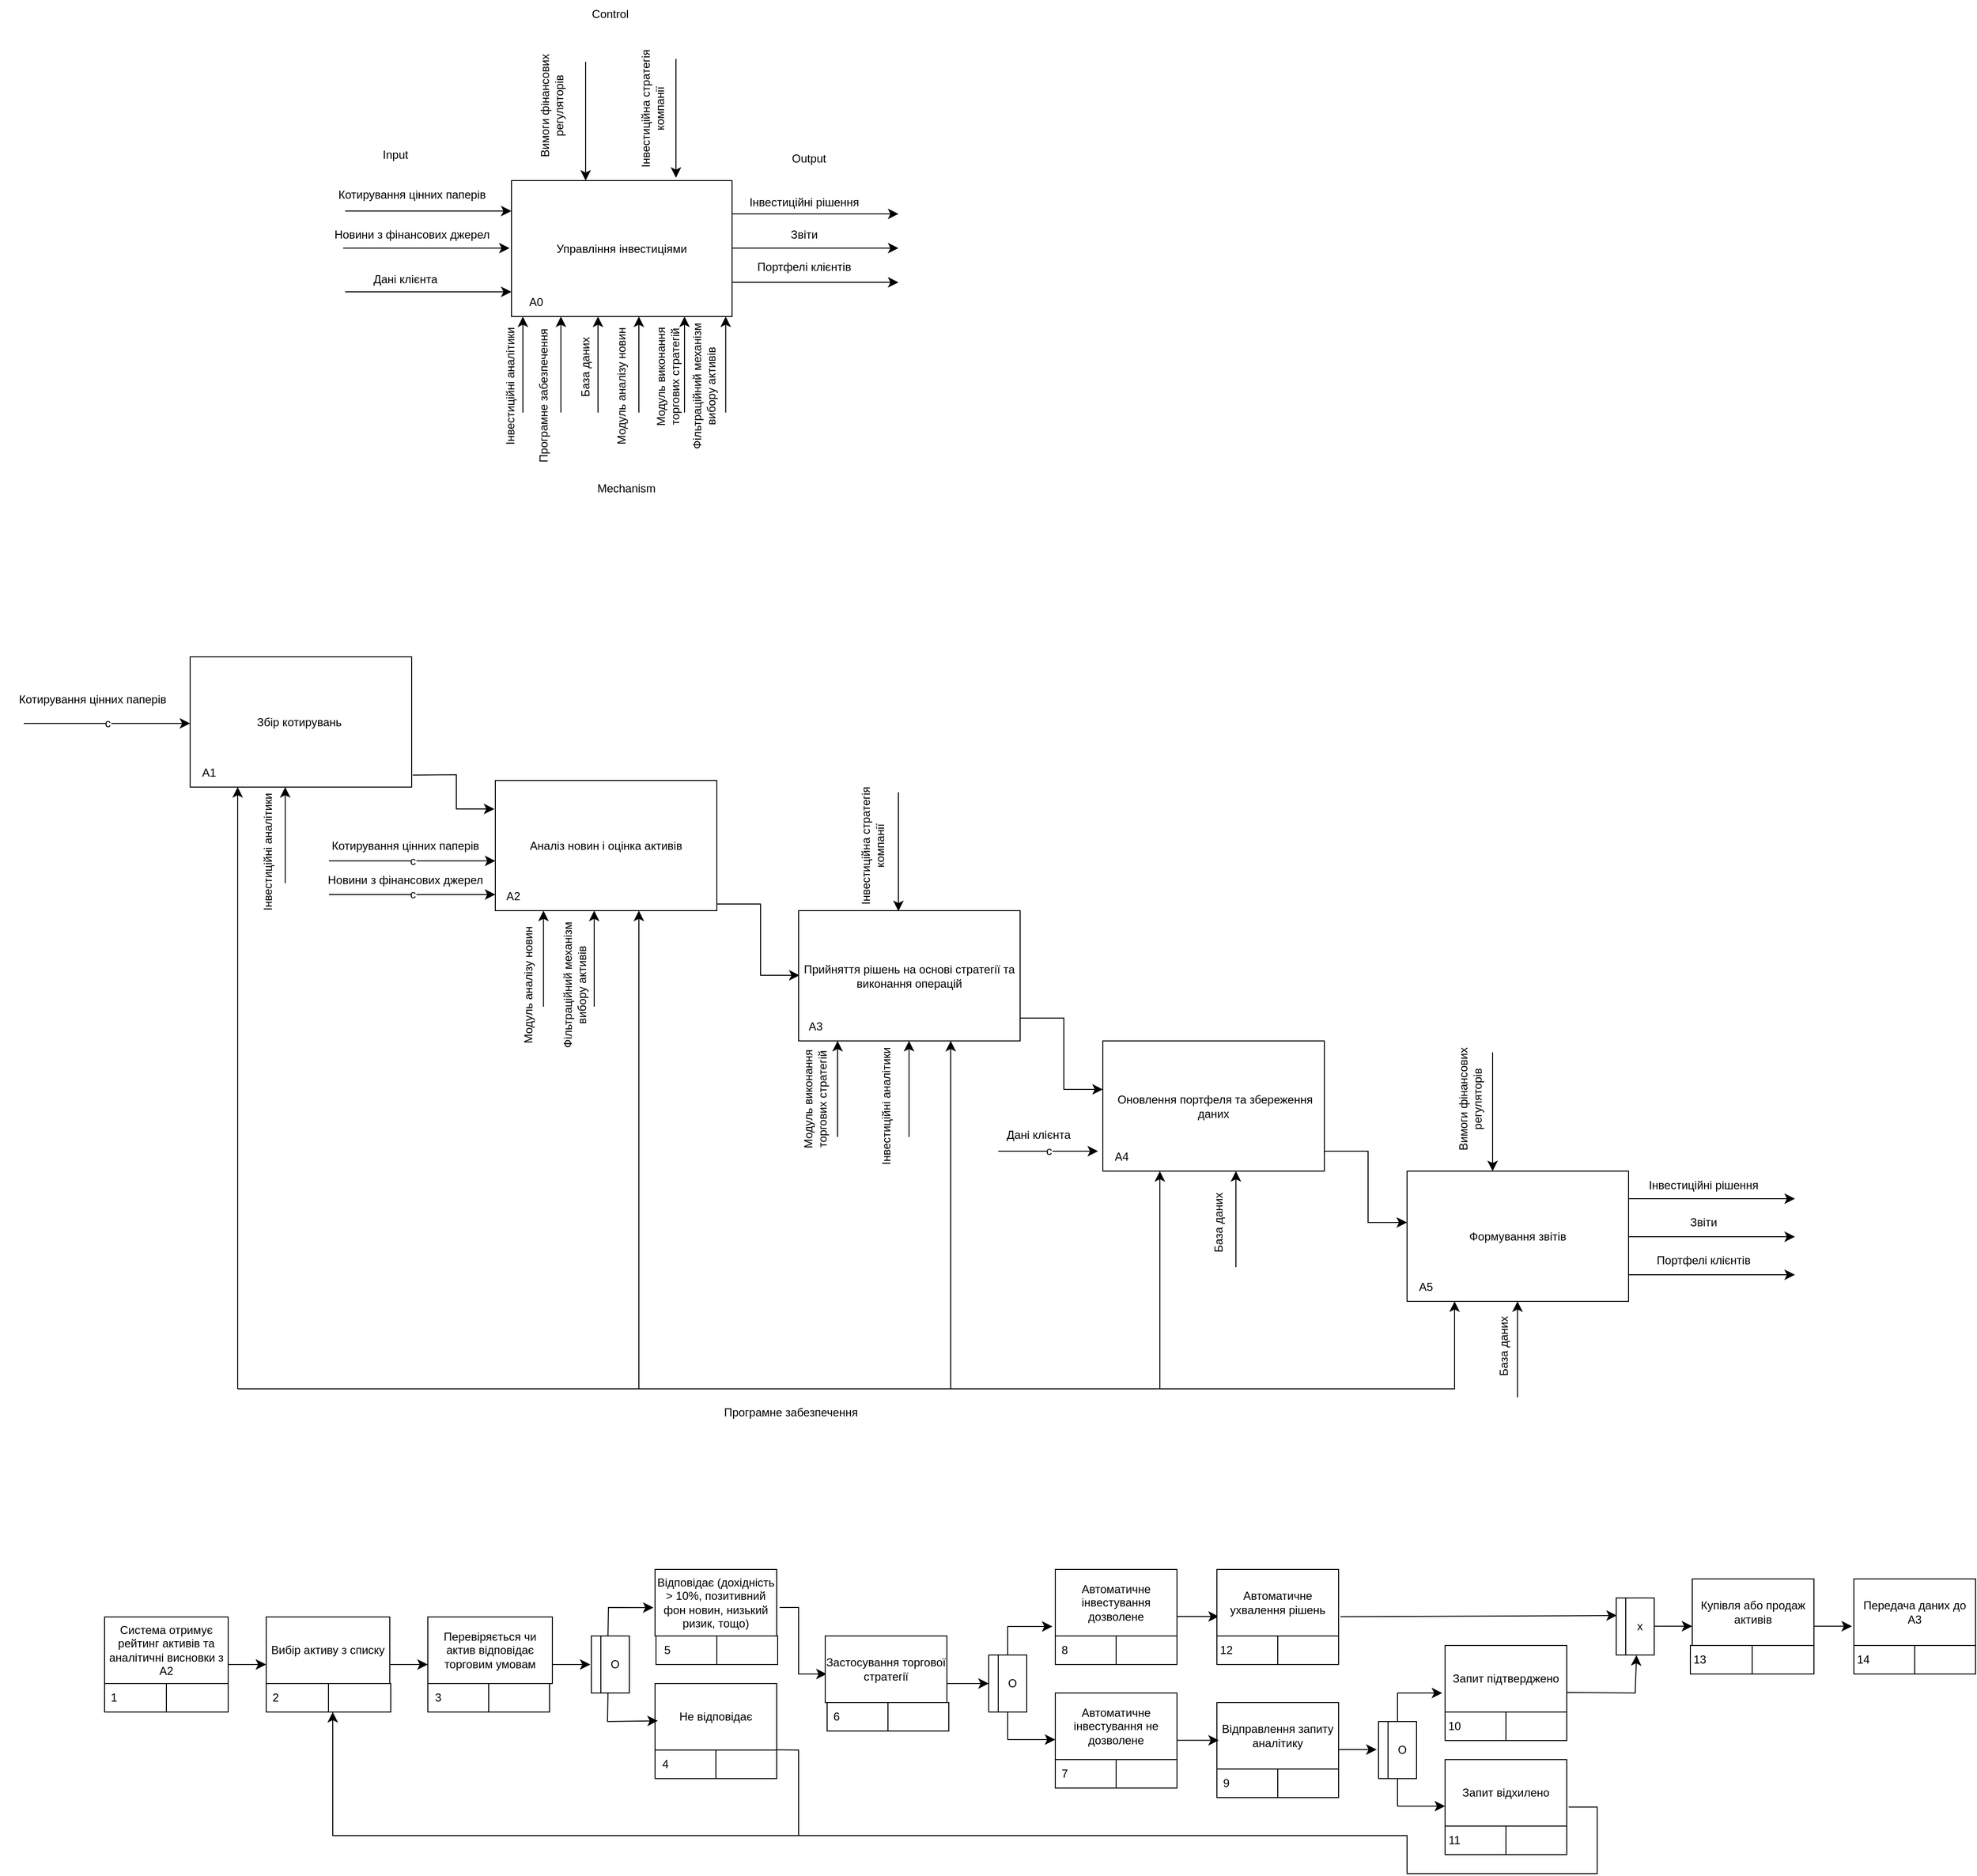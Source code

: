 <mxfile version="26.3.0">
  <diagram name="Страница — 1" id="Ksy6itNjPM5Ci_08OtA7">
    <mxGraphModel dx="3412" dy="2048" grid="1" gridSize="10" guides="1" tooltips="1" connect="1" arrows="1" fold="1" page="0" pageScale="1" pageWidth="827" pageHeight="1169" math="0" shadow="0">
      <root>
        <mxCell id="0" />
        <mxCell id="1" parent="0" />
        <mxCell id="qtvRiWRwrgdOW_P1Fzzj-1" value="Управління інвестиціями" style="rounded=0;whiteSpace=wrap;html=1;" parent="1" vertex="1">
          <mxGeometry x="98" y="49" width="232" height="143" as="geometry" />
        </mxCell>
        <mxCell id="qtvRiWRwrgdOW_P1Fzzj-3" value="" style="endArrow=classic;html=1;rounded=0;fontSize=12;startSize=8;endSize=8;curved=1;entryX=0;entryY=1;entryDx=0;entryDy=0;" parent="1" edge="1">
          <mxGeometry width="50" height="50" relative="1" as="geometry">
            <mxPoint x="-77" y="166" as="sourcePoint" />
            <mxPoint x="98" y="166" as="targetPoint" />
          </mxGeometry>
        </mxCell>
        <mxCell id="qtvRiWRwrgdOW_P1Fzzj-4" value="" style="endArrow=classic;html=1;rounded=0;fontSize=12;startSize=8;endSize=8;curved=1;entryX=0;entryY=1;entryDx=0;entryDy=0;" parent="1" edge="1">
          <mxGeometry width="50" height="50" relative="1" as="geometry">
            <mxPoint x="-77" y="81" as="sourcePoint" />
            <mxPoint x="98" y="81" as="targetPoint" />
          </mxGeometry>
        </mxCell>
        <mxCell id="qtvRiWRwrgdOW_P1Fzzj-5" value="" style="endArrow=classic;html=1;rounded=0;fontSize=12;startSize=8;endSize=8;curved=1;entryX=0;entryY=1;entryDx=0;entryDy=0;" parent="1" edge="1">
          <mxGeometry width="50" height="50" relative="1" as="geometry">
            <mxPoint x="-79" y="120" as="sourcePoint" />
            <mxPoint x="96" y="120" as="targetPoint" />
          </mxGeometry>
        </mxCell>
        <mxCell id="qtvRiWRwrgdOW_P1Fzzj-6" value="" style="endArrow=classic;html=1;rounded=0;fontSize=12;startSize=8;endSize=8;curved=1;entryX=0;entryY=1;entryDx=0;entryDy=0;" parent="1" edge="1">
          <mxGeometry width="50" height="50" relative="1" as="geometry">
            <mxPoint x="330" y="84" as="sourcePoint" />
            <mxPoint x="505" y="84" as="targetPoint" />
          </mxGeometry>
        </mxCell>
        <mxCell id="qtvRiWRwrgdOW_P1Fzzj-7" value="" style="endArrow=classic;html=1;rounded=0;fontSize=12;startSize=8;endSize=8;curved=1;entryX=0;entryY=1;entryDx=0;entryDy=0;" parent="1" edge="1">
          <mxGeometry width="50" height="50" relative="1" as="geometry">
            <mxPoint x="330" y="120" as="sourcePoint" />
            <mxPoint x="505" y="120" as="targetPoint" />
          </mxGeometry>
        </mxCell>
        <mxCell id="qtvRiWRwrgdOW_P1Fzzj-8" value="" style="endArrow=classic;html=1;rounded=0;fontSize=12;startSize=8;endSize=8;curved=1;entryX=0;entryY=1;entryDx=0;entryDy=0;" parent="1" edge="1">
          <mxGeometry width="50" height="50" relative="1" as="geometry">
            <mxPoint x="330" y="156" as="sourcePoint" />
            <mxPoint x="505" y="156" as="targetPoint" />
          </mxGeometry>
        </mxCell>
        <mxCell id="qtvRiWRwrgdOW_P1Fzzj-10" value="" style="endArrow=classic;html=1;rounded=0;fontSize=12;startSize=8;endSize=8;curved=1;entryX=0.5;entryY=0;entryDx=0;entryDy=0;" parent="1" edge="1">
          <mxGeometry width="50" height="50" relative="1" as="geometry">
            <mxPoint x="176" y="-76" as="sourcePoint" />
            <mxPoint x="176" y="49" as="targetPoint" />
          </mxGeometry>
        </mxCell>
        <mxCell id="qtvRiWRwrgdOW_P1Fzzj-11" value="" style="endArrow=classic;html=1;rounded=0;fontSize=12;startSize=8;endSize=8;curved=1;entryX=0.5;entryY=0;entryDx=0;entryDy=0;" parent="1" edge="1">
          <mxGeometry width="50" height="50" relative="1" as="geometry">
            <mxPoint x="271" y="-79" as="sourcePoint" />
            <mxPoint x="271" y="46" as="targetPoint" />
          </mxGeometry>
        </mxCell>
        <mxCell id="qtvRiWRwrgdOW_P1Fzzj-12" value="" style="endArrow=classic;html=1;rounded=0;fontSize=12;startSize=8;endSize=8;curved=1;entryX=0.25;entryY=1;entryDx=0;entryDy=0;" parent="1" edge="1">
          <mxGeometry width="50" height="50" relative="1" as="geometry">
            <mxPoint x="110" y="293" as="sourcePoint" />
            <mxPoint x="110" y="192" as="targetPoint" />
          </mxGeometry>
        </mxCell>
        <mxCell id="qtvRiWRwrgdOW_P1Fzzj-15" value="Control" style="text;html=1;align=center;verticalAlign=middle;whiteSpace=wrap;rounded=0;" parent="1" vertex="1">
          <mxGeometry x="172" y="-141" width="60" height="30" as="geometry" />
        </mxCell>
        <mxCell id="qtvRiWRwrgdOW_P1Fzzj-17" value="Mechanism" style="text;html=1;align=center;verticalAlign=middle;whiteSpace=wrap;rounded=0;" parent="1" vertex="1">
          <mxGeometry x="189" y="358" width="60" height="30" as="geometry" />
        </mxCell>
        <mxCell id="qtvRiWRwrgdOW_P1Fzzj-18" value="Input" style="text;html=1;align=center;verticalAlign=middle;whiteSpace=wrap;rounded=0;" parent="1" vertex="1">
          <mxGeometry x="-54" y="7" width="60" height="30" as="geometry" />
        </mxCell>
        <mxCell id="qtvRiWRwrgdOW_P1Fzzj-19" value="Output" style="text;html=1;align=center;verticalAlign=middle;whiteSpace=wrap;rounded=0;" parent="1" vertex="1">
          <mxGeometry x="381" y="11" width="60" height="30" as="geometry" />
        </mxCell>
        <mxCell id="qtvRiWRwrgdOW_P1Fzzj-20" value="Котирування цінних паперів" style="text;html=1;align=center;verticalAlign=middle;whiteSpace=wrap;rounded=0;" parent="1" vertex="1">
          <mxGeometry x="-104" y="49" width="195" height="30" as="geometry" />
        </mxCell>
        <mxCell id="qtvRiWRwrgdOW_P1Fzzj-22" value="Новини з фінансових джерел" style="text;html=1;align=center;verticalAlign=middle;whiteSpace=wrap;rounded=0;" parent="1" vertex="1">
          <mxGeometry x="-104" y="91" width="195" height="30" as="geometry" />
        </mxCell>
        <mxCell id="qtvRiWRwrgdOW_P1Fzzj-23" value="Дані клієнта" style="text;html=1;align=center;verticalAlign=middle;whiteSpace=wrap;rounded=0;" parent="1" vertex="1">
          <mxGeometry x="-111" y="138" width="195" height="30" as="geometry" />
        </mxCell>
        <mxCell id="qtvRiWRwrgdOW_P1Fzzj-24" value="Інвестиційні рішення" style="text;html=1;align=center;verticalAlign=middle;whiteSpace=wrap;rounded=0;" parent="1" vertex="1">
          <mxGeometry x="314" y="57" width="184" height="30" as="geometry" />
        </mxCell>
        <mxCell id="qtvRiWRwrgdOW_P1Fzzj-25" value="Звіти" style="text;html=1;align=center;verticalAlign=middle;whiteSpace=wrap;rounded=0;" parent="1" vertex="1">
          <mxGeometry x="314" y="91" width="184" height="30" as="geometry" />
        </mxCell>
        <mxCell id="qtvRiWRwrgdOW_P1Fzzj-26" value="Портфелі клієнтів" style="text;html=1;align=center;verticalAlign=middle;whiteSpace=wrap;rounded=0;" parent="1" vertex="1">
          <mxGeometry x="314" y="125" width="184" height="30" as="geometry" />
        </mxCell>
        <mxCell id="qtvRiWRwrgdOW_P1Fzzj-27" value="Вимоги фінансових регуляторів" style="text;html=1;align=center;verticalAlign=middle;whiteSpace=wrap;rounded=0;rotation=-90;" parent="1" vertex="1">
          <mxGeometry x="64" y="-45" width="153" height="30" as="geometry" />
        </mxCell>
        <mxCell id="qtvRiWRwrgdOW_P1Fzzj-28" value="Інвестиційна стратегія компанії" style="text;html=1;align=center;verticalAlign=middle;whiteSpace=wrap;rounded=0;rotation=-90;" parent="1" vertex="1">
          <mxGeometry x="169" y="-42" width="155" height="30" as="geometry" />
        </mxCell>
        <mxCell id="qtvRiWRwrgdOW_P1Fzzj-29" value="Інвестиційні аналітики" style="text;html=1;align=center;verticalAlign=middle;whiteSpace=wrap;rounded=0;rotation=-90;" parent="1" vertex="1">
          <mxGeometry x="5" y="250" width="184" height="30" as="geometry" />
        </mxCell>
        <mxCell id="qtvRiWRwrgdOW_P1Fzzj-30" value="Програмне забезпечення" style="text;html=1;align=center;verticalAlign=middle;whiteSpace=wrap;rounded=0;rotation=-90;" parent="1" vertex="1">
          <mxGeometry x="40" y="260" width="184" height="30" as="geometry" />
        </mxCell>
        <mxCell id="qtvRiWRwrgdOW_P1Fzzj-32" value="База даних" style="text;html=1;align=center;verticalAlign=middle;whiteSpace=wrap;rounded=0;rotation=-90;" parent="1" vertex="1">
          <mxGeometry x="84" y="230" width="184" height="30" as="geometry" />
        </mxCell>
        <mxCell id="qtvRiWRwrgdOW_P1Fzzj-33" value="А0" style="text;html=1;align=center;verticalAlign=middle;whiteSpace=wrap;rounded=0;" parent="1" vertex="1">
          <mxGeometry x="94" y="162" width="60" height="30" as="geometry" />
        </mxCell>
        <mxCell id="qtvRiWRwrgdOW_P1Fzzj-34" value="Збір котирувань&amp;nbsp;" style="rounded=0;whiteSpace=wrap;html=1;" parent="1" vertex="1">
          <mxGeometry x="-240" y="550" width="233" height="137" as="geometry" />
        </mxCell>
        <mxCell id="rgsiSxx9pNVqM9AClZs8-1" value="" style="endArrow=classic;html=1;rounded=0;fontSize=12;startSize=8;endSize=8;curved=1;entryX=0.25;entryY=1;entryDx=0;entryDy=0;" edge="1" parent="1">
          <mxGeometry width="50" height="50" relative="1" as="geometry">
            <mxPoint x="150" y="293" as="sourcePoint" />
            <mxPoint x="150" y="192" as="targetPoint" />
          </mxGeometry>
        </mxCell>
        <mxCell id="rgsiSxx9pNVqM9AClZs8-2" value="" style="endArrow=classic;html=1;rounded=0;fontSize=12;startSize=8;endSize=8;curved=1;entryX=0.25;entryY=1;entryDx=0;entryDy=0;" edge="1" parent="1">
          <mxGeometry width="50" height="50" relative="1" as="geometry">
            <mxPoint x="189" y="293" as="sourcePoint" />
            <mxPoint x="189" y="192" as="targetPoint" />
          </mxGeometry>
        </mxCell>
        <mxCell id="rgsiSxx9pNVqM9AClZs8-3" value="" style="endArrow=classic;html=1;rounded=0;fontSize=12;startSize=8;endSize=8;curved=1;entryX=0.25;entryY=1;entryDx=0;entryDy=0;" edge="1" parent="1">
          <mxGeometry width="50" height="50" relative="1" as="geometry">
            <mxPoint x="280" y="293" as="sourcePoint" />
            <mxPoint x="280" y="192" as="targetPoint" />
          </mxGeometry>
        </mxCell>
        <mxCell id="rgsiSxx9pNVqM9AClZs8-4" value="" style="endArrow=classic;html=1;rounded=0;fontSize=12;startSize=8;endSize=8;curved=1;entryX=0.25;entryY=1;entryDx=0;entryDy=0;" edge="1" parent="1">
          <mxGeometry width="50" height="50" relative="1" as="geometry">
            <mxPoint x="323.33" y="293" as="sourcePoint" />
            <mxPoint x="323.33" y="192" as="targetPoint" />
          </mxGeometry>
        </mxCell>
        <mxCell id="rgsiSxx9pNVqM9AClZs8-5" value="" style="endArrow=classic;html=1;rounded=0;fontSize=12;startSize=8;endSize=8;curved=1;entryX=0.25;entryY=1;entryDx=0;entryDy=0;" edge="1" parent="1">
          <mxGeometry width="50" height="50" relative="1" as="geometry">
            <mxPoint x="232" y="293" as="sourcePoint" />
            <mxPoint x="232" y="192" as="targetPoint" />
          </mxGeometry>
        </mxCell>
        <mxCell id="rgsiSxx9pNVqM9AClZs8-6" value="Модуль аналізу новин" style="text;html=1;align=center;verticalAlign=middle;whiteSpace=wrap;rounded=0;rotation=-90;" vertex="1" parent="1">
          <mxGeometry x="141" y="250" width="146" height="30" as="geometry" />
        </mxCell>
        <mxCell id="rgsiSxx9pNVqM9AClZs8-7" value="Модуль виконання торгових стратегій" style="text;html=1;align=center;verticalAlign=middle;whiteSpace=wrap;rounded=0;rotation=-90;" vertex="1" parent="1">
          <mxGeometry x="185" y="240" width="155" height="30" as="geometry" />
        </mxCell>
        <mxCell id="rgsiSxx9pNVqM9AClZs8-9" value="Фільтраційний механізм вибору активів" style="text;html=1;align=center;verticalAlign=middle;whiteSpace=wrap;rounded=0;rotation=-90;" vertex="1" parent="1">
          <mxGeometry x="220" y="250" width="161" height="30" as="geometry" />
        </mxCell>
        <mxCell id="rgsiSxx9pNVqM9AClZs8-10" value="Аналіз новин і оцінка активів" style="rounded=0;whiteSpace=wrap;html=1;" vertex="1" parent="1">
          <mxGeometry x="81" y="680" width="233" height="137" as="geometry" />
        </mxCell>
        <mxCell id="rgsiSxx9pNVqM9AClZs8-11" value="Прийняття рішень на основі стратегії та виконання операцій" style="rounded=0;whiteSpace=wrap;html=1;" vertex="1" parent="1">
          <mxGeometry x="400" y="817" width="233" height="137" as="geometry" />
        </mxCell>
        <mxCell id="rgsiSxx9pNVqM9AClZs8-12" value="&amp;nbsp;Оновлення портфеля та збереження даних" style="rounded=0;whiteSpace=wrap;html=1;" vertex="1" parent="1">
          <mxGeometry x="720" y="954" width="233" height="137" as="geometry" />
        </mxCell>
        <mxCell id="rgsiSxx9pNVqM9AClZs8-13" value="Формування звітів" style="rounded=0;whiteSpace=wrap;html=1;" vertex="1" parent="1">
          <mxGeometry x="1040" y="1091" width="233" height="137" as="geometry" />
        </mxCell>
        <mxCell id="rgsiSxx9pNVqM9AClZs8-15" value="" style="endArrow=classic;html=1;rounded=0;fontSize=12;startSize=8;endSize=8;curved=0;exitX=1.005;exitY=0.908;exitDx=0;exitDy=0;exitPerimeter=0;" edge="1" parent="1" source="qtvRiWRwrgdOW_P1Fzzj-34">
          <mxGeometry width="50" height="50" relative="1" as="geometry">
            <mxPoint x="-370" y="850" as="sourcePoint" />
            <mxPoint x="80" y="710" as="targetPoint" />
            <Array as="points">
              <mxPoint x="40" y="674" />
              <mxPoint x="40" y="710" />
            </Array>
          </mxGeometry>
        </mxCell>
        <mxCell id="rgsiSxx9pNVqM9AClZs8-16" value="" style="endArrow=classic;html=1;rounded=0;fontSize=12;startSize=8;endSize=8;curved=0;entryX=0;entryY=0.5;entryDx=0;entryDy=0;exitX=1.005;exitY=0.908;exitDx=0;exitDy=0;exitPerimeter=0;" edge="1" parent="1">
          <mxGeometry width="50" height="50" relative="1" as="geometry">
            <mxPoint x="314" y="810" as="sourcePoint" />
            <mxPoint x="401" y="885" as="targetPoint" />
            <Array as="points">
              <mxPoint x="360" y="810" />
              <mxPoint x="360" y="885" />
            </Array>
          </mxGeometry>
        </mxCell>
        <mxCell id="rgsiSxx9pNVqM9AClZs8-17" value="" style="endArrow=classic;html=1;rounded=0;fontSize=12;startSize=8;endSize=8;curved=0;entryX=0;entryY=0.5;entryDx=0;entryDy=0;exitX=1.005;exitY=0.908;exitDx=0;exitDy=0;exitPerimeter=0;" edge="1" parent="1">
          <mxGeometry width="50" height="50" relative="1" as="geometry">
            <mxPoint x="633" y="930" as="sourcePoint" />
            <mxPoint x="720" y="1005" as="targetPoint" />
            <Array as="points">
              <mxPoint x="679" y="930" />
              <mxPoint x="679" y="1005" />
            </Array>
          </mxGeometry>
        </mxCell>
        <mxCell id="rgsiSxx9pNVqM9AClZs8-18" value="" style="endArrow=classic;html=1;rounded=0;fontSize=12;startSize=8;endSize=8;curved=0;entryX=0;entryY=0.5;entryDx=0;entryDy=0;exitX=1.005;exitY=0.908;exitDx=0;exitDy=0;exitPerimeter=0;" edge="1" parent="1">
          <mxGeometry width="50" height="50" relative="1" as="geometry">
            <mxPoint x="953" y="1070" as="sourcePoint" />
            <mxPoint x="1040" y="1145" as="targetPoint" />
            <Array as="points">
              <mxPoint x="999" y="1070" />
              <mxPoint x="999" y="1145" />
            </Array>
          </mxGeometry>
        </mxCell>
        <mxCell id="rgsiSxx9pNVqM9AClZs8-19" value="с" style="endArrow=classic;html=1;rounded=0;fontSize=12;startSize=8;endSize=8;curved=1;entryX=0;entryY=1;entryDx=0;entryDy=0;" edge="1" parent="1">
          <mxGeometry width="50" height="50" relative="1" as="geometry">
            <mxPoint x="-415" y="620" as="sourcePoint" />
            <mxPoint x="-240" y="620" as="targetPoint" />
          </mxGeometry>
        </mxCell>
        <mxCell id="rgsiSxx9pNVqM9AClZs8-21" value="Котирування цінних паперів" style="text;html=1;align=center;verticalAlign=middle;whiteSpace=wrap;rounded=0;" vertex="1" parent="1">
          <mxGeometry x="-440" y="580" width="195" height="30" as="geometry" />
        </mxCell>
        <mxCell id="rgsiSxx9pNVqM9AClZs8-22" value="" style="endArrow=classic;html=1;rounded=0;fontSize=12;startSize=8;endSize=8;curved=1;entryX=0.25;entryY=1;entryDx=0;entryDy=0;" edge="1" parent="1">
          <mxGeometry width="50" height="50" relative="1" as="geometry">
            <mxPoint x="-190" y="1320" as="sourcePoint" />
            <mxPoint x="-190" y="687" as="targetPoint" />
          </mxGeometry>
        </mxCell>
        <mxCell id="rgsiSxx9pNVqM9AClZs8-23" value="" style="endArrow=classic;html=1;rounded=0;fontSize=12;startSize=8;endSize=8;curved=1;entryX=0.25;entryY=1;entryDx=0;entryDy=0;" edge="1" parent="1">
          <mxGeometry width="50" height="50" relative="1" as="geometry">
            <mxPoint x="-140" y="788" as="sourcePoint" />
            <mxPoint x="-140" y="687" as="targetPoint" />
          </mxGeometry>
        </mxCell>
        <mxCell id="rgsiSxx9pNVqM9AClZs8-25" value="Інвестиційні аналітики" style="text;html=1;align=center;verticalAlign=middle;whiteSpace=wrap;rounded=0;rotation=-90;" vertex="1" parent="1">
          <mxGeometry x="-250" y="740" width="184" height="30" as="geometry" />
        </mxCell>
        <mxCell id="rgsiSxx9pNVqM9AClZs8-26" value="с" style="endArrow=classic;html=1;rounded=0;fontSize=12;startSize=8;endSize=8;curved=1;entryX=0;entryY=1;entryDx=0;entryDy=0;" edge="1" parent="1">
          <mxGeometry width="50" height="50" relative="1" as="geometry">
            <mxPoint x="-94" y="764.67" as="sourcePoint" />
            <mxPoint x="81" y="764.67" as="targetPoint" />
          </mxGeometry>
        </mxCell>
        <mxCell id="rgsiSxx9pNVqM9AClZs8-27" value="с" style="endArrow=classic;html=1;rounded=0;fontSize=12;startSize=8;endSize=8;curved=1;entryX=0;entryY=1;entryDx=0;entryDy=0;" edge="1" parent="1">
          <mxGeometry width="50" height="50" relative="1" as="geometry">
            <mxPoint x="-94" y="800" as="sourcePoint" />
            <mxPoint x="81" y="800" as="targetPoint" />
          </mxGeometry>
        </mxCell>
        <mxCell id="rgsiSxx9pNVqM9AClZs8-28" value="Котирування цінних паперів" style="text;html=1;align=center;verticalAlign=middle;whiteSpace=wrap;rounded=0;" vertex="1" parent="1">
          <mxGeometry x="-111" y="733.5" width="195" height="30" as="geometry" />
        </mxCell>
        <mxCell id="rgsiSxx9pNVqM9AClZs8-29" value="Новини з фінансових джерел" style="text;html=1;align=center;verticalAlign=middle;whiteSpace=wrap;rounded=0;" vertex="1" parent="1">
          <mxGeometry x="-111" y="770" width="195" height="30" as="geometry" />
        </mxCell>
        <mxCell id="rgsiSxx9pNVqM9AClZs8-31" value="" style="endArrow=classic;html=1;rounded=0;fontSize=12;startSize=8;endSize=8;curved=1;entryX=0.25;entryY=1;entryDx=0;entryDy=0;" edge="1" parent="1">
          <mxGeometry width="50" height="50" relative="1" as="geometry">
            <mxPoint x="860" y="1192" as="sourcePoint" />
            <mxPoint x="860" y="1091" as="targetPoint" />
          </mxGeometry>
        </mxCell>
        <mxCell id="rgsiSxx9pNVqM9AClZs8-32" value="" style="endArrow=classic;html=1;rounded=0;fontSize=12;startSize=8;endSize=8;curved=1;entryX=0.25;entryY=1;entryDx=0;entryDy=0;" edge="1" parent="1">
          <mxGeometry width="50" height="50" relative="1" as="geometry">
            <mxPoint x="131.67" y="918" as="sourcePoint" />
            <mxPoint x="131.67" y="817" as="targetPoint" />
          </mxGeometry>
        </mxCell>
        <mxCell id="rgsiSxx9pNVqM9AClZs8-33" value="" style="endArrow=classic;html=1;rounded=0;fontSize=12;startSize=8;endSize=8;curved=1;entryX=0.25;entryY=1;entryDx=0;entryDy=0;" edge="1" parent="1">
          <mxGeometry width="50" height="50" relative="1" as="geometry">
            <mxPoint x="185" y="918" as="sourcePoint" />
            <mxPoint x="185" y="817" as="targetPoint" />
          </mxGeometry>
        </mxCell>
        <mxCell id="rgsiSxx9pNVqM9AClZs8-34" value="Модуль аналізу новин" style="text;html=1;align=center;verticalAlign=middle;whiteSpace=wrap;rounded=0;rotation=-90;" vertex="1" parent="1">
          <mxGeometry x="43" y="880" width="146" height="30" as="geometry" />
        </mxCell>
        <mxCell id="rgsiSxx9pNVqM9AClZs8-35" value="Фільтраційний механізм вибору активів" style="text;html=1;align=center;verticalAlign=middle;whiteSpace=wrap;rounded=0;rotation=-90;" vertex="1" parent="1">
          <mxGeometry x="84" y="880" width="161" height="30" as="geometry" />
        </mxCell>
        <mxCell id="rgsiSxx9pNVqM9AClZs8-36" value="" style="endArrow=classic;html=1;rounded=0;fontSize=12;startSize=8;endSize=8;curved=1;entryX=0.5;entryY=0;entryDx=0;entryDy=0;" edge="1" parent="1">
          <mxGeometry width="50" height="50" relative="1" as="geometry">
            <mxPoint x="505" y="692.5" as="sourcePoint" />
            <mxPoint x="505" y="817.5" as="targetPoint" />
          </mxGeometry>
        </mxCell>
        <mxCell id="rgsiSxx9pNVqM9AClZs8-37" value="Інвестиційна стратегія компанії" style="text;html=1;align=center;verticalAlign=middle;whiteSpace=wrap;rounded=0;rotation=-90;" vertex="1" parent="1">
          <mxGeometry x="400" y="733.5" width="155" height="30" as="geometry" />
        </mxCell>
        <mxCell id="rgsiSxx9pNVqM9AClZs8-38" value="" style="endArrow=classic;html=1;rounded=0;fontSize=12;startSize=8;endSize=8;curved=1;entryX=0.25;entryY=1;entryDx=0;entryDy=0;" edge="1" parent="1">
          <mxGeometry width="50" height="50" relative="1" as="geometry">
            <mxPoint x="441" y="1055" as="sourcePoint" />
            <mxPoint x="441" y="954" as="targetPoint" />
          </mxGeometry>
        </mxCell>
        <mxCell id="rgsiSxx9pNVqM9AClZs8-39" value="" style="endArrow=classic;html=1;rounded=0;fontSize=12;startSize=8;endSize=8;curved=1;entryX=0.25;entryY=1;entryDx=0;entryDy=0;" edge="1" parent="1">
          <mxGeometry width="50" height="50" relative="1" as="geometry">
            <mxPoint x="516.17" y="1055" as="sourcePoint" />
            <mxPoint x="516.17" y="954" as="targetPoint" />
          </mxGeometry>
        </mxCell>
        <mxCell id="rgsiSxx9pNVqM9AClZs8-40" value="Модуль виконання торгових стратегій" style="text;html=1;align=center;verticalAlign=middle;whiteSpace=wrap;rounded=0;rotation=-90;" vertex="1" parent="1">
          <mxGeometry x="340" y="1000" width="155" height="30" as="geometry" />
        </mxCell>
        <mxCell id="rgsiSxx9pNVqM9AClZs8-41" value="Інвестиційні аналітики" style="text;html=1;align=center;verticalAlign=middle;whiteSpace=wrap;rounded=0;rotation=-90;" vertex="1" parent="1">
          <mxGeometry x="400" y="1007.5" width="184" height="30" as="geometry" />
        </mxCell>
        <mxCell id="rgsiSxx9pNVqM9AClZs8-42" value="" style="endArrow=classic;html=1;rounded=0;fontSize=12;startSize=8;endSize=8;curved=1;entryX=0.25;entryY=1;entryDx=0;entryDy=0;" edge="1" parent="1">
          <mxGeometry width="50" height="50" relative="1" as="geometry">
            <mxPoint x="780" y="1320" as="sourcePoint" />
            <mxPoint x="780" y="1091" as="targetPoint" />
          </mxGeometry>
        </mxCell>
        <mxCell id="rgsiSxx9pNVqM9AClZs8-43" value="" style="endArrow=classic;html=1;rounded=0;fontSize=12;startSize=8;endSize=8;curved=0;entryX=0.25;entryY=1;entryDx=0;entryDy=0;" edge="1" parent="1">
          <mxGeometry width="50" height="50" relative="1" as="geometry">
            <mxPoint x="-190" y="1320" as="sourcePoint" />
            <mxPoint x="1090" y="1228" as="targetPoint" />
            <Array as="points">
              <mxPoint x="1090" y="1320" />
            </Array>
          </mxGeometry>
        </mxCell>
        <mxCell id="rgsiSxx9pNVqM9AClZs8-44" value="" style="endArrow=classic;html=1;rounded=0;fontSize=12;startSize=8;endSize=8;curved=1;entryX=0.25;entryY=1;entryDx=0;entryDy=0;" edge="1" parent="1">
          <mxGeometry width="50" height="50" relative="1" as="geometry">
            <mxPoint x="1156.17" y="1329" as="sourcePoint" />
            <mxPoint x="1156.17" y="1228" as="targetPoint" />
          </mxGeometry>
        </mxCell>
        <mxCell id="rgsiSxx9pNVqM9AClZs8-45" value="" style="endArrow=classic;html=1;rounded=0;fontSize=12;startSize=8;endSize=8;curved=1;entryX=0.5;entryY=0;entryDx=0;entryDy=0;" edge="1" parent="1">
          <mxGeometry width="50" height="50" relative="1" as="geometry">
            <mxPoint x="1130" y="966" as="sourcePoint" />
            <mxPoint x="1130" y="1091" as="targetPoint" />
          </mxGeometry>
        </mxCell>
        <mxCell id="rgsiSxx9pNVqM9AClZs8-47" value="База даних" style="text;html=1;align=center;verticalAlign=middle;whiteSpace=wrap;rounded=0;rotation=-90;" vertex="1" parent="1">
          <mxGeometry x="750" y="1130" width="184" height="30" as="geometry" />
        </mxCell>
        <mxCell id="rgsiSxx9pNVqM9AClZs8-48" value="База даних" style="text;html=1;align=center;verticalAlign=middle;whiteSpace=wrap;rounded=0;rotation=-90;" vertex="1" parent="1">
          <mxGeometry x="1050" y="1260" width="184" height="30" as="geometry" />
        </mxCell>
        <mxCell id="rgsiSxx9pNVqM9AClZs8-49" value="Програмне забезпечення" style="text;html=1;align=center;verticalAlign=middle;whiteSpace=wrap;rounded=0;rotation=0;" vertex="1" parent="1">
          <mxGeometry x="300" y="1330" width="184" height="30" as="geometry" />
        </mxCell>
        <mxCell id="rgsiSxx9pNVqM9AClZs8-50" value="Вимоги фінансових регуляторів" style="text;html=1;align=center;verticalAlign=middle;whiteSpace=wrap;rounded=0;rotation=-90;" vertex="1" parent="1">
          <mxGeometry x="1030" y="1000" width="153" height="30" as="geometry" />
        </mxCell>
        <mxCell id="rgsiSxx9pNVqM9AClZs8-51" value="" style="endArrow=classic;html=1;rounded=0;fontSize=12;startSize=8;endSize=8;curved=1;entryX=0;entryY=1;entryDx=0;entryDy=0;" edge="1" parent="1">
          <mxGeometry width="50" height="50" relative="1" as="geometry">
            <mxPoint x="1273" y="1120" as="sourcePoint" />
            <mxPoint x="1448" y="1120" as="targetPoint" />
          </mxGeometry>
        </mxCell>
        <mxCell id="rgsiSxx9pNVqM9AClZs8-52" value="" style="endArrow=classic;html=1;rounded=0;fontSize=12;startSize=8;endSize=8;curved=1;entryX=0;entryY=1;entryDx=0;entryDy=0;" edge="1" parent="1">
          <mxGeometry width="50" height="50" relative="1" as="geometry">
            <mxPoint x="1273" y="1160" as="sourcePoint" />
            <mxPoint x="1448" y="1160" as="targetPoint" />
          </mxGeometry>
        </mxCell>
        <mxCell id="rgsiSxx9pNVqM9AClZs8-53" value="" style="endArrow=classic;html=1;rounded=0;fontSize=12;startSize=8;endSize=8;curved=1;entryX=0;entryY=1;entryDx=0;entryDy=0;" edge="1" parent="1">
          <mxGeometry width="50" height="50" relative="1" as="geometry">
            <mxPoint x="1273" y="1200" as="sourcePoint" />
            <mxPoint x="1448" y="1200" as="targetPoint" />
          </mxGeometry>
        </mxCell>
        <mxCell id="rgsiSxx9pNVqM9AClZs8-54" value="Інвестиційні рішення" style="text;html=1;align=center;verticalAlign=middle;whiteSpace=wrap;rounded=0;" vertex="1" parent="1">
          <mxGeometry x="1260" y="1091" width="184" height="30" as="geometry" />
        </mxCell>
        <mxCell id="rgsiSxx9pNVqM9AClZs8-56" value="Звіти" style="text;html=1;align=center;verticalAlign=middle;whiteSpace=wrap;rounded=0;" vertex="1" parent="1">
          <mxGeometry x="1260" y="1130" width="184" height="30" as="geometry" />
        </mxCell>
        <mxCell id="rgsiSxx9pNVqM9AClZs8-57" value="Портфелі клієнтів" style="text;html=1;align=center;verticalAlign=middle;whiteSpace=wrap;rounded=0;" vertex="1" parent="1">
          <mxGeometry x="1260" y="1170" width="184" height="30" as="geometry" />
        </mxCell>
        <mxCell id="rgsiSxx9pNVqM9AClZs8-58" value="Дані клієнта" style="text;html=1;align=center;verticalAlign=middle;whiteSpace=wrap;rounded=0;" vertex="1" parent="1">
          <mxGeometry x="555" y="1037.5" width="195" height="30" as="geometry" />
        </mxCell>
        <mxCell id="rgsiSxx9pNVqM9AClZs8-59" value="с" style="endArrow=classic;html=1;rounded=0;fontSize=12;startSize=8;endSize=8;curved=1;entryX=0;entryY=1;entryDx=0;entryDy=0;" edge="1" parent="1">
          <mxGeometry width="50" height="50" relative="1" as="geometry">
            <mxPoint x="610" y="1070" as="sourcePoint" />
            <mxPoint x="715" y="1070" as="targetPoint" />
          </mxGeometry>
        </mxCell>
        <mxCell id="rgsiSxx9pNVqM9AClZs8-60" value="" style="endArrow=classic;html=1;rounded=0;fontSize=12;startSize=8;endSize=8;curved=1;entryX=0.25;entryY=1;entryDx=0;entryDy=0;" edge="1" parent="1">
          <mxGeometry width="50" height="50" relative="1" as="geometry">
            <mxPoint x="232" y="1320" as="sourcePoint" />
            <mxPoint x="232" y="817" as="targetPoint" />
          </mxGeometry>
        </mxCell>
        <mxCell id="rgsiSxx9pNVqM9AClZs8-61" value="" style="endArrow=classic;html=1;rounded=0;fontSize=12;startSize=8;endSize=8;curved=1;entryX=0.25;entryY=1;entryDx=0;entryDy=0;" edge="1" parent="1">
          <mxGeometry width="50" height="50" relative="1" as="geometry">
            <mxPoint x="560" y="1320" as="sourcePoint" />
            <mxPoint x="560" y="954" as="targetPoint" />
          </mxGeometry>
        </mxCell>
        <mxCell id="rgsiSxx9pNVqM9AClZs8-62" value="А1" style="text;html=1;align=center;verticalAlign=middle;whiteSpace=wrap;rounded=0;" vertex="1" parent="1">
          <mxGeometry x="-250" y="657" width="60" height="30" as="geometry" />
        </mxCell>
        <mxCell id="rgsiSxx9pNVqM9AClZs8-63" value="А2" style="text;html=1;align=center;verticalAlign=middle;whiteSpace=wrap;rounded=0;" vertex="1" parent="1">
          <mxGeometry x="70" y="787" width="60" height="30" as="geometry" />
        </mxCell>
        <mxCell id="rgsiSxx9pNVqM9AClZs8-64" value="А3" style="text;html=1;align=center;verticalAlign=middle;whiteSpace=wrap;rounded=0;" vertex="1" parent="1">
          <mxGeometry x="387.5" y="924" width="60" height="30" as="geometry" />
        </mxCell>
        <mxCell id="rgsiSxx9pNVqM9AClZs8-65" value="А4" style="text;html=1;align=center;verticalAlign=middle;whiteSpace=wrap;rounded=0;" vertex="1" parent="1">
          <mxGeometry x="710" y="1061" width="60" height="30" as="geometry" />
        </mxCell>
        <mxCell id="rgsiSxx9pNVqM9AClZs8-66" value="А5" style="text;html=1;align=center;verticalAlign=middle;whiteSpace=wrap;rounded=0;" vertex="1" parent="1">
          <mxGeometry x="1030" y="1198" width="60" height="30" as="geometry" />
        </mxCell>
        <mxCell id="rgsiSxx9pNVqM9AClZs8-86" value="" style="group" vertex="1" connectable="0" parent="1">
          <mxGeometry x="182" y="1580" width="40" height="60" as="geometry" />
        </mxCell>
        <mxCell id="rgsiSxx9pNVqM9AClZs8-83" value="О" style="rounded=0;whiteSpace=wrap;html=1;" vertex="1" parent="rgsiSxx9pNVqM9AClZs8-86">
          <mxGeometry x="10" width="30" height="60" as="geometry" />
        </mxCell>
        <mxCell id="rgsiSxx9pNVqM9AClZs8-85" value="" style="rounded=0;whiteSpace=wrap;html=1;" vertex="1" parent="rgsiSxx9pNVqM9AClZs8-86">
          <mxGeometry width="10" height="60" as="geometry" />
        </mxCell>
        <mxCell id="rgsiSxx9pNVqM9AClZs8-103" value="" style="group" vertex="1" connectable="0" parent="1">
          <mxGeometry x="249" y="1630" width="128" height="100" as="geometry" />
        </mxCell>
        <mxCell id="rgsiSxx9pNVqM9AClZs8-73" value="Не відповідає" style="rounded=0;whiteSpace=wrap;html=1;" vertex="1" parent="rgsiSxx9pNVqM9AClZs8-103">
          <mxGeometry width="128" height="70" as="geometry" />
        </mxCell>
        <mxCell id="rgsiSxx9pNVqM9AClZs8-94" value="" style="group" vertex="1" connectable="0" parent="rgsiSxx9pNVqM9AClZs8-103">
          <mxGeometry y="70" width="128" height="30" as="geometry" />
        </mxCell>
        <mxCell id="rgsiSxx9pNVqM9AClZs8-95" value="" style="rounded=0;whiteSpace=wrap;html=1;" vertex="1" parent="rgsiSxx9pNVqM9AClZs8-94">
          <mxGeometry width="128" height="30" as="geometry" />
        </mxCell>
        <mxCell id="rgsiSxx9pNVqM9AClZs8-96" value="" style="endArrow=none;html=1;rounded=0;fontSize=12;startSize=8;endSize=8;curved=1;exitX=0.5;exitY=1;exitDx=0;exitDy=0;" edge="1" parent="rgsiSxx9pNVqM9AClZs8-94" source="rgsiSxx9pNVqM9AClZs8-95">
          <mxGeometry width="50" height="50" relative="1" as="geometry">
            <mxPoint x="17.067" y="50" as="sourcePoint" />
            <mxPoint x="64" as="targetPoint" />
            <Array as="points">
              <mxPoint x="64" y="20" />
            </Array>
          </mxGeometry>
        </mxCell>
        <mxCell id="rgsiSxx9pNVqM9AClZs8-179" value="4" style="text;html=1;align=center;verticalAlign=middle;whiteSpace=wrap;rounded=0;" vertex="1" parent="rgsiSxx9pNVqM9AClZs8-94">
          <mxGeometry x="-19" width="60" height="30" as="geometry" />
        </mxCell>
        <mxCell id="rgsiSxx9pNVqM9AClZs8-123" value="" style="group" vertex="1" connectable="0" parent="1">
          <mxGeometry x="600" y="1600" width="40" height="60" as="geometry" />
        </mxCell>
        <mxCell id="rgsiSxx9pNVqM9AClZs8-124" value="О" style="rounded=0;whiteSpace=wrap;html=1;" vertex="1" parent="rgsiSxx9pNVqM9AClZs8-123">
          <mxGeometry x="10" width="30" height="60" as="geometry" />
        </mxCell>
        <mxCell id="rgsiSxx9pNVqM9AClZs8-125" value="" style="rounded=0;whiteSpace=wrap;html=1;" vertex="1" parent="rgsiSxx9pNVqM9AClZs8-123">
          <mxGeometry width="10" height="60" as="geometry" />
        </mxCell>
        <mxCell id="rgsiSxx9pNVqM9AClZs8-127" value="" style="group" vertex="1" connectable="0" parent="1">
          <mxGeometry x="670" y="1640" width="128" height="100" as="geometry" />
        </mxCell>
        <mxCell id="rgsiSxx9pNVqM9AClZs8-76" value="Автоматичне інвестування не дозволене" style="rounded=0;whiteSpace=wrap;html=1;" vertex="1" parent="rgsiSxx9pNVqM9AClZs8-127">
          <mxGeometry width="128" height="70" as="geometry" />
        </mxCell>
        <mxCell id="rgsiSxx9pNVqM9AClZs8-117" value="" style="group" vertex="1" connectable="0" parent="rgsiSxx9pNVqM9AClZs8-127">
          <mxGeometry y="70" width="128" height="30" as="geometry" />
        </mxCell>
        <mxCell id="rgsiSxx9pNVqM9AClZs8-118" value="" style="rounded=0;whiteSpace=wrap;html=1;" vertex="1" parent="rgsiSxx9pNVqM9AClZs8-117">
          <mxGeometry width="128" height="30" as="geometry" />
        </mxCell>
        <mxCell id="rgsiSxx9pNVqM9AClZs8-119" value="" style="endArrow=none;html=1;rounded=0;fontSize=12;startSize=8;endSize=8;curved=1;exitX=0.5;exitY=1;exitDx=0;exitDy=0;" edge="1" parent="rgsiSxx9pNVqM9AClZs8-117" source="rgsiSxx9pNVqM9AClZs8-118">
          <mxGeometry width="50" height="50" relative="1" as="geometry">
            <mxPoint x="17.067" y="50" as="sourcePoint" />
            <mxPoint x="64" as="targetPoint" />
            <Array as="points">
              <mxPoint x="64" y="20" />
            </Array>
          </mxGeometry>
        </mxCell>
        <mxCell id="rgsiSxx9pNVqM9AClZs8-188" value="7" style="text;html=1;align=center;verticalAlign=middle;whiteSpace=wrap;rounded=0;" vertex="1" parent="rgsiSxx9pNVqM9AClZs8-117">
          <mxGeometry x="-20" width="60" height="30" as="geometry" />
        </mxCell>
        <mxCell id="rgsiSxx9pNVqM9AClZs8-132" value="" style="group" vertex="1" connectable="0" parent="1">
          <mxGeometry x="840" y="1650" width="128" height="100" as="geometry" />
        </mxCell>
        <mxCell id="rgsiSxx9pNVqM9AClZs8-78" value="Відправлення запиту аналітику" style="rounded=0;whiteSpace=wrap;html=1;" vertex="1" parent="rgsiSxx9pNVqM9AClZs8-132">
          <mxGeometry width="128" height="70" as="geometry" />
        </mxCell>
        <mxCell id="rgsiSxx9pNVqM9AClZs8-110" value="" style="group" vertex="1" connectable="0" parent="rgsiSxx9pNVqM9AClZs8-132">
          <mxGeometry y="70" width="128" height="30" as="geometry" />
        </mxCell>
        <mxCell id="rgsiSxx9pNVqM9AClZs8-111" value="" style="rounded=0;whiteSpace=wrap;html=1;" vertex="1" parent="rgsiSxx9pNVqM9AClZs8-110">
          <mxGeometry width="128" height="30" as="geometry" />
        </mxCell>
        <mxCell id="rgsiSxx9pNVqM9AClZs8-112" value="" style="endArrow=none;html=1;rounded=0;fontSize=12;startSize=8;endSize=8;curved=1;exitX=0.5;exitY=1;exitDx=0;exitDy=0;" edge="1" parent="rgsiSxx9pNVqM9AClZs8-110" source="rgsiSxx9pNVqM9AClZs8-111">
          <mxGeometry width="50" height="50" relative="1" as="geometry">
            <mxPoint x="17.067" y="50" as="sourcePoint" />
            <mxPoint x="64" as="targetPoint" />
            <Array as="points">
              <mxPoint x="64" y="20" />
            </Array>
          </mxGeometry>
        </mxCell>
        <mxCell id="rgsiSxx9pNVqM9AClZs8-186" value="9" style="text;html=1;align=center;verticalAlign=middle;whiteSpace=wrap;rounded=0;" vertex="1" parent="rgsiSxx9pNVqM9AClZs8-110">
          <mxGeometry x="-20" width="60" height="30" as="geometry" />
        </mxCell>
        <mxCell id="rgsiSxx9pNVqM9AClZs8-143" value="" style="group" vertex="1" connectable="0" parent="1">
          <mxGeometry x="1010" y="1670" width="40" height="60" as="geometry" />
        </mxCell>
        <mxCell id="rgsiSxx9pNVqM9AClZs8-144" value="О" style="rounded=0;whiteSpace=wrap;html=1;" vertex="1" parent="rgsiSxx9pNVqM9AClZs8-143">
          <mxGeometry x="10" width="30" height="60" as="geometry" />
        </mxCell>
        <mxCell id="rgsiSxx9pNVqM9AClZs8-145" value="" style="rounded=0;whiteSpace=wrap;html=1;" vertex="1" parent="rgsiSxx9pNVqM9AClZs8-143">
          <mxGeometry width="10" height="60" as="geometry" />
        </mxCell>
        <mxCell id="rgsiSxx9pNVqM9AClZs8-147" value="" style="group" vertex="1" connectable="0" parent="1">
          <mxGeometry x="1080" y="1590" width="128" height="100" as="geometry" />
        </mxCell>
        <mxCell id="rgsiSxx9pNVqM9AClZs8-79" value="Запит підтверджено" style="rounded=0;whiteSpace=wrap;html=1;" vertex="1" parent="rgsiSxx9pNVqM9AClZs8-147">
          <mxGeometry width="128" height="70" as="geometry" />
        </mxCell>
        <mxCell id="rgsiSxx9pNVqM9AClZs8-139" value="" style="group" vertex="1" connectable="0" parent="rgsiSxx9pNVqM9AClZs8-147">
          <mxGeometry y="70" width="128" height="30" as="geometry" />
        </mxCell>
        <mxCell id="rgsiSxx9pNVqM9AClZs8-140" value="" style="rounded=0;whiteSpace=wrap;html=1;" vertex="1" parent="rgsiSxx9pNVqM9AClZs8-139">
          <mxGeometry width="128" height="30" as="geometry" />
        </mxCell>
        <mxCell id="rgsiSxx9pNVqM9AClZs8-141" value="" style="endArrow=none;html=1;rounded=0;fontSize=12;startSize=8;endSize=8;curved=1;exitX=0.5;exitY=1;exitDx=0;exitDy=0;" edge="1" parent="rgsiSxx9pNVqM9AClZs8-139" source="rgsiSxx9pNVqM9AClZs8-140">
          <mxGeometry width="50" height="50" relative="1" as="geometry">
            <mxPoint x="17.067" y="50" as="sourcePoint" />
            <mxPoint x="64" as="targetPoint" />
            <Array as="points">
              <mxPoint x="64" y="20" />
            </Array>
          </mxGeometry>
        </mxCell>
        <mxCell id="rgsiSxx9pNVqM9AClZs8-192" value="10" style="text;html=1;align=center;verticalAlign=middle;whiteSpace=wrap;rounded=0;" vertex="1" parent="rgsiSxx9pNVqM9AClZs8-139">
          <mxGeometry x="-20" width="60" height="30" as="geometry" />
        </mxCell>
        <mxCell id="rgsiSxx9pNVqM9AClZs8-148" value="" style="group" vertex="1" connectable="0" parent="1">
          <mxGeometry x="1080" y="1710" width="128" height="100" as="geometry" />
        </mxCell>
        <mxCell id="rgsiSxx9pNVqM9AClZs8-80" value="Запит відхилено" style="rounded=0;whiteSpace=wrap;html=1;" vertex="1" parent="rgsiSxx9pNVqM9AClZs8-148">
          <mxGeometry width="128" height="70" as="geometry" />
        </mxCell>
        <mxCell id="rgsiSxx9pNVqM9AClZs8-136" value="" style="group" vertex="1" connectable="0" parent="rgsiSxx9pNVqM9AClZs8-148">
          <mxGeometry y="70" width="128" height="30" as="geometry" />
        </mxCell>
        <mxCell id="rgsiSxx9pNVqM9AClZs8-137" value="" style="rounded=0;whiteSpace=wrap;html=1;" vertex="1" parent="rgsiSxx9pNVqM9AClZs8-136">
          <mxGeometry width="128" height="30" as="geometry" />
        </mxCell>
        <mxCell id="rgsiSxx9pNVqM9AClZs8-138" value="" style="endArrow=none;html=1;rounded=0;fontSize=12;startSize=8;endSize=8;curved=1;exitX=0.5;exitY=1;exitDx=0;exitDy=0;" edge="1" parent="rgsiSxx9pNVqM9AClZs8-136" source="rgsiSxx9pNVqM9AClZs8-137">
          <mxGeometry width="50" height="50" relative="1" as="geometry">
            <mxPoint x="17.067" y="50" as="sourcePoint" />
            <mxPoint x="64" as="targetPoint" />
            <Array as="points">
              <mxPoint x="64" y="20" />
            </Array>
          </mxGeometry>
        </mxCell>
        <mxCell id="rgsiSxx9pNVqM9AClZs8-191" value="11" style="text;html=1;align=center;verticalAlign=middle;whiteSpace=wrap;rounded=0;" vertex="1" parent="rgsiSxx9pNVqM9AClZs8-136">
          <mxGeometry x="-20" width="60" height="30" as="geometry" />
        </mxCell>
        <mxCell id="rgsiSxx9pNVqM9AClZs8-150" value="" style="group" vertex="1" connectable="0" parent="1">
          <mxGeometry x="1260" y="1540" width="40" height="60" as="geometry" />
        </mxCell>
        <mxCell id="rgsiSxx9pNVqM9AClZs8-151" value="х" style="rounded=0;whiteSpace=wrap;html=1;" vertex="1" parent="rgsiSxx9pNVqM9AClZs8-150">
          <mxGeometry x="10" width="30" height="60" as="geometry" />
        </mxCell>
        <mxCell id="rgsiSxx9pNVqM9AClZs8-152" value="" style="rounded=0;whiteSpace=wrap;html=1;" vertex="1" parent="rgsiSxx9pNVqM9AClZs8-150">
          <mxGeometry width="10" height="60" as="geometry" />
        </mxCell>
        <mxCell id="rgsiSxx9pNVqM9AClZs8-153" value="" style="endArrow=classic;html=1;rounded=0;fontSize=12;startSize=8;endSize=8;curved=1;" edge="1" parent="1">
          <mxGeometry width="50" height="50" relative="1" as="geometry">
            <mxPoint x="-30" y="1610" as="sourcePoint" />
            <mxPoint x="10" y="1610" as="targetPoint" />
          </mxGeometry>
        </mxCell>
        <mxCell id="rgsiSxx9pNVqM9AClZs8-154" value="" style="endArrow=classic;html=1;rounded=0;fontSize=12;startSize=8;endSize=8;curved=1;" edge="1" parent="1">
          <mxGeometry width="50" height="50" relative="1" as="geometry">
            <mxPoint x="141" y="1610" as="sourcePoint" />
            <mxPoint x="181" y="1610" as="targetPoint" />
          </mxGeometry>
        </mxCell>
        <mxCell id="rgsiSxx9pNVqM9AClZs8-155" value="" style="endArrow=classic;html=1;rounded=0;fontSize=12;startSize=8;endSize=8;curved=0;exitX=0.25;exitY=0;exitDx=0;exitDy=0;entryX=-0.013;entryY=0.574;entryDx=0;entryDy=0;entryPerimeter=0;" edge="1" parent="1" source="rgsiSxx9pNVqM9AClZs8-83" target="rgsiSxx9pNVqM9AClZs8-72">
          <mxGeometry width="50" height="50" relative="1" as="geometry">
            <mxPoint x="199" y="1540" as="sourcePoint" />
            <mxPoint x="239" y="1540" as="targetPoint" />
            <Array as="points">
              <mxPoint x="200" y="1550" />
            </Array>
          </mxGeometry>
        </mxCell>
        <mxCell id="rgsiSxx9pNVqM9AClZs8-156" value="" style="endArrow=classic;html=1;rounded=0;fontSize=12;startSize=8;endSize=8;curved=0;exitX=0.25;exitY=1;exitDx=0;exitDy=0;entryX=0.023;entryY=0.56;entryDx=0;entryDy=0;entryPerimeter=0;" edge="1" parent="1" source="rgsiSxx9pNVqM9AClZs8-83" target="rgsiSxx9pNVqM9AClZs8-73">
          <mxGeometry width="50" height="50" relative="1" as="geometry">
            <mxPoint x="199" y="1700" as="sourcePoint" />
            <mxPoint x="239" y="1670" as="targetPoint" />
            <Array as="points">
              <mxPoint x="199" y="1670" />
            </Array>
          </mxGeometry>
        </mxCell>
        <mxCell id="rgsiSxx9pNVqM9AClZs8-157" value="" style="endArrow=classic;html=1;rounded=0;fontSize=12;startSize=8;endSize=8;curved=0;entryX=-0.013;entryY=0.574;entryDx=0;entryDy=0;entryPerimeter=0;" edge="1" parent="1">
          <mxGeometry width="50" height="50" relative="1" as="geometry">
            <mxPoint x="380" y="1550" as="sourcePoint" />
            <mxPoint x="429.5" y="1620" as="targetPoint" />
            <Array as="points">
              <mxPoint x="400" y="1550" />
              <mxPoint x="400" y="1620" />
            </Array>
          </mxGeometry>
        </mxCell>
        <mxCell id="rgsiSxx9pNVqM9AClZs8-158" value="" style="endArrow=classic;html=1;rounded=0;fontSize=12;startSize=8;endSize=8;curved=1;" edge="1" parent="1">
          <mxGeometry width="50" height="50" relative="1" as="geometry">
            <mxPoint x="556" y="1630" as="sourcePoint" />
            <mxPoint x="600" y="1630" as="targetPoint" />
          </mxGeometry>
        </mxCell>
        <mxCell id="rgsiSxx9pNVqM9AClZs8-159" value="" style="endArrow=classic;html=1;rounded=0;fontSize=12;startSize=8;endSize=8;curved=0;exitX=0.25;exitY=0;exitDx=0;exitDy=0;entryX=-0.013;entryY=0.574;entryDx=0;entryDy=0;entryPerimeter=0;" edge="1" parent="1">
          <mxGeometry width="50" height="50" relative="1" as="geometry">
            <mxPoint x="620" y="1600" as="sourcePoint" />
            <mxPoint x="667" y="1570" as="targetPoint" />
            <Array as="points">
              <mxPoint x="620" y="1570" />
            </Array>
          </mxGeometry>
        </mxCell>
        <mxCell id="rgsiSxx9pNVqM9AClZs8-160" value="" style="endArrow=classic;html=1;rounded=0;fontSize=12;startSize=8;endSize=8;curved=0;entryX=0.023;entryY=0.56;entryDx=0;entryDy=0;entryPerimeter=0;" edge="1" parent="1">
          <mxGeometry width="50" height="50" relative="1" as="geometry">
            <mxPoint x="620" y="1660" as="sourcePoint" />
            <mxPoint x="670" y="1689" as="targetPoint" />
            <Array as="points">
              <mxPoint x="620" y="1689" />
            </Array>
          </mxGeometry>
        </mxCell>
        <mxCell id="rgsiSxx9pNVqM9AClZs8-161" value="" style="endArrow=classic;html=1;rounded=0;fontSize=12;startSize=8;endSize=8;curved=1;" edge="1" parent="1">
          <mxGeometry width="50" height="50" relative="1" as="geometry">
            <mxPoint x="798" y="1559.5" as="sourcePoint" />
            <mxPoint x="842" y="1559.5" as="targetPoint" />
          </mxGeometry>
        </mxCell>
        <mxCell id="rgsiSxx9pNVqM9AClZs8-162" value="" style="endArrow=classic;html=1;rounded=0;fontSize=12;startSize=8;endSize=8;curved=1;" edge="1" parent="1">
          <mxGeometry width="50" height="50" relative="1" as="geometry">
            <mxPoint x="798" y="1689.75" as="sourcePoint" />
            <mxPoint x="842" y="1689.75" as="targetPoint" />
          </mxGeometry>
        </mxCell>
        <mxCell id="rgsiSxx9pNVqM9AClZs8-164" value="" style="endArrow=classic;html=1;rounded=0;fontSize=12;startSize=8;endSize=8;curved=1;" edge="1" parent="1">
          <mxGeometry width="50" height="50" relative="1" as="geometry">
            <mxPoint x="968" y="1699.5" as="sourcePoint" />
            <mxPoint x="1008" y="1699.5" as="targetPoint" />
          </mxGeometry>
        </mxCell>
        <mxCell id="rgsiSxx9pNVqM9AClZs8-165" value="" style="endArrow=classic;html=1;rounded=0;fontSize=12;startSize=8;endSize=8;curved=0;exitX=0.25;exitY=0;exitDx=0;exitDy=0;entryX=-0.013;entryY=0.574;entryDx=0;entryDy=0;entryPerimeter=0;" edge="1" parent="1">
          <mxGeometry width="50" height="50" relative="1" as="geometry">
            <mxPoint x="1030" y="1670" as="sourcePoint" />
            <mxPoint x="1077" y="1640" as="targetPoint" />
            <Array as="points">
              <mxPoint x="1030" y="1640" />
            </Array>
          </mxGeometry>
        </mxCell>
        <mxCell id="rgsiSxx9pNVqM9AClZs8-166" value="" style="endArrow=classic;html=1;rounded=0;fontSize=12;startSize=8;endSize=8;curved=0;entryX=0.023;entryY=0.56;entryDx=0;entryDy=0;entryPerimeter=0;" edge="1" parent="1">
          <mxGeometry width="50" height="50" relative="1" as="geometry">
            <mxPoint x="1030" y="1730" as="sourcePoint" />
            <mxPoint x="1080" y="1759" as="targetPoint" />
            <Array as="points">
              <mxPoint x="1030" y="1759" />
            </Array>
          </mxGeometry>
        </mxCell>
        <mxCell id="rgsiSxx9pNVqM9AClZs8-167" value="" style="endArrow=classic;html=1;rounded=0;fontSize=12;startSize=8;endSize=8;curved=1;entryX=0.067;entryY=0.308;entryDx=0;entryDy=0;entryPerimeter=0;" edge="1" parent="1" target="rgsiSxx9pNVqM9AClZs8-152">
          <mxGeometry width="50" height="50" relative="1" as="geometry">
            <mxPoint x="970" y="1559.75" as="sourcePoint" />
            <mxPoint x="1010" y="1559.75" as="targetPoint" />
          </mxGeometry>
        </mxCell>
        <mxCell id="rgsiSxx9pNVqM9AClZs8-168" value="" style="endArrow=classic;html=1;rounded=0;fontSize=12;startSize=8;endSize=8;curved=0;entryX=0.378;entryY=1.003;entryDx=0;entryDy=0;entryPerimeter=0;" edge="1" parent="1" target="rgsiSxx9pNVqM9AClZs8-151">
          <mxGeometry width="50" height="50" relative="1" as="geometry">
            <mxPoint x="1208" y="1639.5" as="sourcePoint" />
            <mxPoint x="1248" y="1639.5" as="targetPoint" />
            <Array as="points">
              <mxPoint x="1280" y="1640" />
            </Array>
          </mxGeometry>
        </mxCell>
        <mxCell id="rgsiSxx9pNVqM9AClZs8-169" value="" style="endArrow=classic;html=1;rounded=0;fontSize=12;startSize=8;endSize=8;curved=1;" edge="1" parent="1">
          <mxGeometry width="50" height="50" relative="1" as="geometry">
            <mxPoint x="1300" y="1569.75" as="sourcePoint" />
            <mxPoint x="1340" y="1569.75" as="targetPoint" />
          </mxGeometry>
        </mxCell>
        <mxCell id="rgsiSxx9pNVqM9AClZs8-170" value="" style="endArrow=classic;html=1;rounded=0;fontSize=12;startSize=8;endSize=8;curved=1;" edge="1" parent="1">
          <mxGeometry width="50" height="50" relative="1" as="geometry">
            <mxPoint x="1468" y="1569.75" as="sourcePoint" />
            <mxPoint x="1508" y="1569.75" as="targetPoint" />
          </mxGeometry>
        </mxCell>
        <mxCell id="rgsiSxx9pNVqM9AClZs8-193" value="" style="endArrow=classic;html=1;rounded=0;fontSize=12;startSize=8;endSize=8;curved=0;" edge="1" parent="1">
          <mxGeometry width="50" height="50" relative="1" as="geometry">
            <mxPoint x="377" y="1699.75" as="sourcePoint" />
            <mxPoint x="-90" y="1660" as="targetPoint" />
            <Array as="points">
              <mxPoint x="400" y="1700" />
              <mxPoint x="400" y="1790" />
              <mxPoint x="76" y="1790" />
              <mxPoint x="-90" y="1790" />
              <mxPoint x="-90" y="1720" />
            </Array>
          </mxGeometry>
        </mxCell>
        <mxCell id="rgsiSxx9pNVqM9AClZs8-195" value="" style="endArrow=none;html=1;rounded=0;fontSize=12;startSize=8;endSize=8;curved=0;" edge="1" parent="1">
          <mxGeometry width="50" height="50" relative="1" as="geometry">
            <mxPoint x="400" y="1790" as="sourcePoint" />
            <mxPoint x="1210" y="1760" as="targetPoint" />
            <Array as="points">
              <mxPoint x="1040" y="1790" />
              <mxPoint x="1040" y="1830" />
              <mxPoint x="1240" y="1830" />
              <mxPoint x="1240" y="1760" />
            </Array>
          </mxGeometry>
        </mxCell>
        <mxCell id="rgsiSxx9pNVqM9AClZs8-196" value="Вибір активу з списку" style="rounded=0;whiteSpace=wrap;html=1;" vertex="1" parent="1">
          <mxGeometry x="-160" y="1560" width="130" height="70" as="geometry" />
        </mxCell>
        <mxCell id="rgsiSxx9pNVqM9AClZs8-197" value="" style="group" vertex="1" connectable="0" parent="1">
          <mxGeometry x="1338" y="1590" width="130" height="30" as="geometry" />
        </mxCell>
        <mxCell id="rgsiSxx9pNVqM9AClZs8-198" value="" style="rounded=0;whiteSpace=wrap;html=1;" vertex="1" parent="rgsiSxx9pNVqM9AClZs8-197">
          <mxGeometry width="130" height="30" as="geometry" />
        </mxCell>
        <mxCell id="rgsiSxx9pNVqM9AClZs8-199" value="" style="endArrow=none;html=1;rounded=0;fontSize=12;startSize=8;endSize=8;curved=1;exitX=0.5;exitY=1;exitDx=0;exitDy=0;" edge="1" parent="rgsiSxx9pNVqM9AClZs8-197" source="rgsiSxx9pNVqM9AClZs8-198">
          <mxGeometry width="50" height="50" relative="1" as="geometry">
            <mxPoint x="17.333" y="50" as="sourcePoint" />
            <mxPoint x="65" as="targetPoint" />
            <Array as="points">
              <mxPoint x="65" y="20" />
            </Array>
          </mxGeometry>
        </mxCell>
        <mxCell id="rgsiSxx9pNVqM9AClZs8-200" value="13" style="text;html=1;align=center;verticalAlign=middle;whiteSpace=wrap;rounded=0;" vertex="1" parent="rgsiSxx9pNVqM9AClZs8-197">
          <mxGeometry x="-20" width="60" height="30" as="geometry" />
        </mxCell>
        <mxCell id="rgsiSxx9pNVqM9AClZs8-87" value="Перевіряється чи актив відповідає торговим умовам" style="rounded=0;whiteSpace=wrap;html=1;" vertex="1" parent="1">
          <mxGeometry x="10" y="1560" width="131" height="70" as="geometry" />
        </mxCell>
        <mxCell id="rgsiSxx9pNVqM9AClZs8-89" value="" style="group" vertex="1" connectable="0" parent="1">
          <mxGeometry x="-160" y="1630" width="131" height="30" as="geometry" />
        </mxCell>
        <mxCell id="rgsiSxx9pNVqM9AClZs8-90" value="" style="rounded=0;whiteSpace=wrap;html=1;" vertex="1" parent="rgsiSxx9pNVqM9AClZs8-89">
          <mxGeometry width="131" height="30" as="geometry" />
        </mxCell>
        <mxCell id="rgsiSxx9pNVqM9AClZs8-91" value="" style="endArrow=none;html=1;rounded=0;fontSize=12;startSize=8;endSize=8;curved=1;exitX=0.5;exitY=1;exitDx=0;exitDy=0;" edge="1" parent="rgsiSxx9pNVqM9AClZs8-89" source="rgsiSxx9pNVqM9AClZs8-90">
          <mxGeometry width="50" height="50" relative="1" as="geometry">
            <mxPoint x="17.467" y="50" as="sourcePoint" />
            <mxPoint x="65.5" as="targetPoint" />
            <Array as="points">
              <mxPoint x="65.5" y="20" />
            </Array>
          </mxGeometry>
        </mxCell>
        <mxCell id="rgsiSxx9pNVqM9AClZs8-178" value="2" style="text;html=1;align=center;verticalAlign=middle;whiteSpace=wrap;rounded=0;" vertex="1" parent="rgsiSxx9pNVqM9AClZs8-89">
          <mxGeometry x="-20" width="60" height="30" as="geometry" />
        </mxCell>
        <mxCell id="rgsiSxx9pNVqM9AClZs8-201" value="" style="endArrow=classic;html=1;rounded=0;fontSize=12;startSize=8;endSize=8;curved=1;" edge="1" parent="1">
          <mxGeometry width="50" height="50" relative="1" as="geometry">
            <mxPoint x="-200" y="1610" as="sourcePoint" />
            <mxPoint x="-160" y="1610" as="targetPoint" />
          </mxGeometry>
        </mxCell>
        <mxCell id="rgsiSxx9pNVqM9AClZs8-206" value="" style="group" vertex="1" connectable="0" parent="1">
          <mxGeometry x="-330" y="1560" width="130" height="100" as="geometry" />
        </mxCell>
        <mxCell id="rgsiSxx9pNVqM9AClZs8-202" value="" style="group" vertex="1" connectable="0" parent="rgsiSxx9pNVqM9AClZs8-206">
          <mxGeometry y="70" width="130" height="30" as="geometry" />
        </mxCell>
        <mxCell id="rgsiSxx9pNVqM9AClZs8-203" value="" style="rounded=0;whiteSpace=wrap;html=1;" vertex="1" parent="rgsiSxx9pNVqM9AClZs8-202">
          <mxGeometry width="130" height="30" as="geometry" />
        </mxCell>
        <mxCell id="rgsiSxx9pNVqM9AClZs8-204" value="" style="endArrow=none;html=1;rounded=0;fontSize=12;startSize=8;endSize=8;curved=1;exitX=0.5;exitY=1;exitDx=0;exitDy=0;" edge="1" parent="rgsiSxx9pNVqM9AClZs8-202" source="rgsiSxx9pNVqM9AClZs8-203">
          <mxGeometry width="50" height="50" relative="1" as="geometry">
            <mxPoint x="17.333" y="50" as="sourcePoint" />
            <mxPoint x="65" as="targetPoint" />
            <Array as="points">
              <mxPoint x="65" y="20" />
            </Array>
          </mxGeometry>
        </mxCell>
        <mxCell id="rgsiSxx9pNVqM9AClZs8-205" value="1" style="text;html=1;align=center;verticalAlign=middle;whiteSpace=wrap;rounded=0;" vertex="1" parent="rgsiSxx9pNVqM9AClZs8-202">
          <mxGeometry x="-20" width="60" height="30" as="geometry" />
        </mxCell>
        <mxCell id="rgsiSxx9pNVqM9AClZs8-88" value="Система отримує рейтинг активів та аналітичні висновки з А2" style="rounded=0;whiteSpace=wrap;html=1;" vertex="1" parent="rgsiSxx9pNVqM9AClZs8-206">
          <mxGeometry width="130" height="70" as="geometry" />
        </mxCell>
        <mxCell id="rgsiSxx9pNVqM9AClZs8-72" value="Відповідає (дохідність &amp;gt; 10%, позитивний фон новин, низький ризик, тощо)" style="rounded=0;whiteSpace=wrap;html=1;" vertex="1" parent="1">
          <mxGeometry x="249" y="1510" width="128" height="70" as="geometry" />
        </mxCell>
        <mxCell id="rgsiSxx9pNVqM9AClZs8-100" value="" style="group" vertex="1" connectable="0" parent="1">
          <mxGeometry x="10" y="1630" width="128" height="30" as="geometry" />
        </mxCell>
        <mxCell id="rgsiSxx9pNVqM9AClZs8-101" value="" style="rounded=0;whiteSpace=wrap;html=1;" vertex="1" parent="rgsiSxx9pNVqM9AClZs8-100">
          <mxGeometry width="128" height="30" as="geometry" />
        </mxCell>
        <mxCell id="rgsiSxx9pNVqM9AClZs8-102" value="" style="endArrow=none;html=1;rounded=0;fontSize=12;startSize=8;endSize=8;curved=1;exitX=0.5;exitY=1;exitDx=0;exitDy=0;" edge="1" parent="rgsiSxx9pNVqM9AClZs8-100" source="rgsiSxx9pNVqM9AClZs8-101">
          <mxGeometry width="50" height="50" relative="1" as="geometry">
            <mxPoint x="17.067" y="50" as="sourcePoint" />
            <mxPoint x="64" as="targetPoint" />
            <Array as="points">
              <mxPoint x="64" y="20" />
            </Array>
          </mxGeometry>
        </mxCell>
        <mxCell id="rgsiSxx9pNVqM9AClZs8-180" value="3" style="text;html=1;align=center;verticalAlign=middle;whiteSpace=wrap;rounded=0;" vertex="1" parent="rgsiSxx9pNVqM9AClZs8-100">
          <mxGeometry x="-19" width="60" height="30" as="geometry" />
        </mxCell>
        <mxCell id="rgsiSxx9pNVqM9AClZs8-74" value="Застосування торгової стратегії" style="rounded=0;whiteSpace=wrap;html=1;" vertex="1" parent="1">
          <mxGeometry x="428" y="1580" width="128" height="70" as="geometry" />
        </mxCell>
        <mxCell id="rgsiSxx9pNVqM9AClZs8-104" value="" style="group" vertex="1" connectable="0" parent="1">
          <mxGeometry x="250" y="1580" width="128" height="30" as="geometry" />
        </mxCell>
        <mxCell id="rgsiSxx9pNVqM9AClZs8-105" value="" style="rounded=0;whiteSpace=wrap;html=1;" vertex="1" parent="rgsiSxx9pNVqM9AClZs8-104">
          <mxGeometry width="128" height="30" as="geometry" />
        </mxCell>
        <mxCell id="rgsiSxx9pNVqM9AClZs8-106" value="" style="endArrow=none;html=1;rounded=0;fontSize=12;startSize=8;endSize=8;curved=1;exitX=0.5;exitY=1;exitDx=0;exitDy=0;" edge="1" parent="rgsiSxx9pNVqM9AClZs8-104" source="rgsiSxx9pNVqM9AClZs8-105">
          <mxGeometry width="50" height="50" relative="1" as="geometry">
            <mxPoint x="17.067" y="50" as="sourcePoint" />
            <mxPoint x="64" as="targetPoint" />
            <Array as="points">
              <mxPoint x="64" y="20" />
            </Array>
          </mxGeometry>
        </mxCell>
        <mxCell id="rgsiSxx9pNVqM9AClZs8-184" value="5" style="text;html=1;align=center;verticalAlign=middle;whiteSpace=wrap;rounded=0;" vertex="1" parent="rgsiSxx9pNVqM9AClZs8-104">
          <mxGeometry x="-18" width="60" height="30" as="geometry" />
        </mxCell>
        <mxCell id="rgsiSxx9pNVqM9AClZs8-75" value="Автоматичне інвестування дозволене" style="rounded=0;whiteSpace=wrap;html=1;" vertex="1" parent="1">
          <mxGeometry x="670" y="1510" width="128" height="70" as="geometry" />
        </mxCell>
        <mxCell id="rgsiSxx9pNVqM9AClZs8-120" value="" style="group" vertex="1" connectable="0" parent="1">
          <mxGeometry x="430" y="1650" width="128" height="30" as="geometry" />
        </mxCell>
        <mxCell id="rgsiSxx9pNVqM9AClZs8-121" value="" style="rounded=0;whiteSpace=wrap;html=1;" vertex="1" parent="rgsiSxx9pNVqM9AClZs8-120">
          <mxGeometry width="128" height="30" as="geometry" />
        </mxCell>
        <mxCell id="rgsiSxx9pNVqM9AClZs8-122" value="" style="endArrow=none;html=1;rounded=0;fontSize=12;startSize=8;endSize=8;curved=1;exitX=0.5;exitY=1;exitDx=0;exitDy=0;" edge="1" parent="rgsiSxx9pNVqM9AClZs8-120" source="rgsiSxx9pNVqM9AClZs8-121">
          <mxGeometry width="50" height="50" relative="1" as="geometry">
            <mxPoint x="17.067" y="50" as="sourcePoint" />
            <mxPoint x="64" as="targetPoint" />
            <Array as="points">
              <mxPoint x="64" y="20" />
            </Array>
          </mxGeometry>
        </mxCell>
        <mxCell id="rgsiSxx9pNVqM9AClZs8-183" value="6" style="text;html=1;align=center;verticalAlign=middle;whiteSpace=wrap;rounded=0;" vertex="1" parent="rgsiSxx9pNVqM9AClZs8-120">
          <mxGeometry x="-20" width="60" height="30" as="geometry" />
        </mxCell>
        <mxCell id="rgsiSxx9pNVqM9AClZs8-77" value="Автоматичне ухвалення рішень" style="rounded=0;whiteSpace=wrap;html=1;" vertex="1" parent="1">
          <mxGeometry x="840" y="1510" width="128" height="70" as="geometry" />
        </mxCell>
        <mxCell id="rgsiSxx9pNVqM9AClZs8-114" value="" style="group" vertex="1" connectable="0" parent="1">
          <mxGeometry x="670" y="1580" width="128" height="30" as="geometry" />
        </mxCell>
        <mxCell id="rgsiSxx9pNVqM9AClZs8-115" value="" style="rounded=0;whiteSpace=wrap;html=1;" vertex="1" parent="rgsiSxx9pNVqM9AClZs8-114">
          <mxGeometry width="128" height="30" as="geometry" />
        </mxCell>
        <mxCell id="rgsiSxx9pNVqM9AClZs8-116" value="" style="endArrow=none;html=1;rounded=0;fontSize=12;startSize=8;endSize=8;curved=1;exitX=0.5;exitY=1;exitDx=0;exitDy=0;" edge="1" parent="rgsiSxx9pNVqM9AClZs8-114" source="rgsiSxx9pNVqM9AClZs8-115">
          <mxGeometry width="50" height="50" relative="1" as="geometry">
            <mxPoint x="17.067" y="50" as="sourcePoint" />
            <mxPoint x="64" as="targetPoint" />
            <Array as="points">
              <mxPoint x="64" y="20" />
            </Array>
          </mxGeometry>
        </mxCell>
        <mxCell id="rgsiSxx9pNVqM9AClZs8-187" value="8" style="text;html=1;align=center;verticalAlign=middle;whiteSpace=wrap;rounded=0;" vertex="1" parent="rgsiSxx9pNVqM9AClZs8-114">
          <mxGeometry x="-20" width="60" height="30" as="geometry" />
        </mxCell>
        <mxCell id="rgsiSxx9pNVqM9AClZs8-81" value="Купівля або продаж активів" style="rounded=0;whiteSpace=wrap;html=1;" vertex="1" parent="1">
          <mxGeometry x="1340" y="1520" width="128" height="70" as="geometry" />
        </mxCell>
        <mxCell id="rgsiSxx9pNVqM9AClZs8-133" value="" style="group" vertex="1" connectable="0" parent="1">
          <mxGeometry x="840" y="1580" width="128" height="30" as="geometry" />
        </mxCell>
        <mxCell id="rgsiSxx9pNVqM9AClZs8-134" value="" style="rounded=0;whiteSpace=wrap;html=1;" vertex="1" parent="rgsiSxx9pNVqM9AClZs8-133">
          <mxGeometry width="128" height="30" as="geometry" />
        </mxCell>
        <mxCell id="rgsiSxx9pNVqM9AClZs8-135" value="" style="endArrow=none;html=1;rounded=0;fontSize=12;startSize=8;endSize=8;curved=1;exitX=0.5;exitY=1;exitDx=0;exitDy=0;" edge="1" parent="rgsiSxx9pNVqM9AClZs8-133" source="rgsiSxx9pNVqM9AClZs8-134">
          <mxGeometry width="50" height="50" relative="1" as="geometry">
            <mxPoint x="17.067" y="50" as="sourcePoint" />
            <mxPoint x="64" as="targetPoint" />
            <Array as="points">
              <mxPoint x="64" y="20" />
            </Array>
          </mxGeometry>
        </mxCell>
        <mxCell id="rgsiSxx9pNVqM9AClZs8-190" value="12" style="text;html=1;align=center;verticalAlign=middle;whiteSpace=wrap;rounded=0;" vertex="1" parent="rgsiSxx9pNVqM9AClZs8-133">
          <mxGeometry x="-20" width="60" height="30" as="geometry" />
        </mxCell>
        <mxCell id="rgsiSxx9pNVqM9AClZs8-82" value="Передача даних до А3" style="rounded=0;whiteSpace=wrap;html=1;container=0;" vertex="1" parent="1">
          <mxGeometry x="1510" y="1520" width="128" height="70" as="geometry" />
        </mxCell>
        <mxCell id="rgsiSxx9pNVqM9AClZs8-130" value="" style="rounded=0;whiteSpace=wrap;html=1;container=0;" vertex="1" parent="1">
          <mxGeometry x="1510" y="1590" width="128" height="30" as="geometry" />
        </mxCell>
        <mxCell id="rgsiSxx9pNVqM9AClZs8-131" value="" style="endArrow=none;html=1;rounded=0;fontSize=12;startSize=8;endSize=8;curved=1;exitX=0.5;exitY=1;exitDx=0;exitDy=0;" edge="1" parent="1" source="rgsiSxx9pNVqM9AClZs8-130">
          <mxGeometry width="50" height="50" relative="1" as="geometry">
            <mxPoint x="1527.067" y="1640" as="sourcePoint" />
            <mxPoint x="1574" y="1590" as="targetPoint" />
            <Array as="points">
              <mxPoint x="1574" y="1610" />
            </Array>
          </mxGeometry>
        </mxCell>
        <mxCell id="rgsiSxx9pNVqM9AClZs8-182" value="14" style="text;html=1;align=center;verticalAlign=middle;whiteSpace=wrap;rounded=0;" vertex="1" parent="1">
          <mxGeometry x="1490" y="1590" width="60" height="30" as="geometry" />
        </mxCell>
      </root>
    </mxGraphModel>
  </diagram>
</mxfile>
